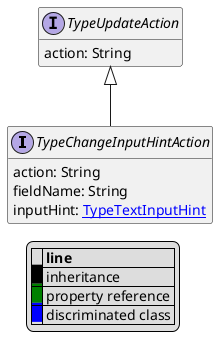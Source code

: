 @startuml

hide empty fields
hide empty methods
legend
|= |= line |
|<back:black>   </back>| inheritance |
|<back:green>   </back>| property reference |
|<back:blue>   </back>| discriminated class |
endlegend
interface TypeChangeInputHintAction [[TypeChangeInputHintAction.svg]] extends TypeUpdateAction {
    action: String
    fieldName: String
    inputHint: [[TypeTextInputHint.svg TypeTextInputHint]]
}
interface TypeUpdateAction [[TypeUpdateAction.svg]]  {
    action: String
}





@enduml
